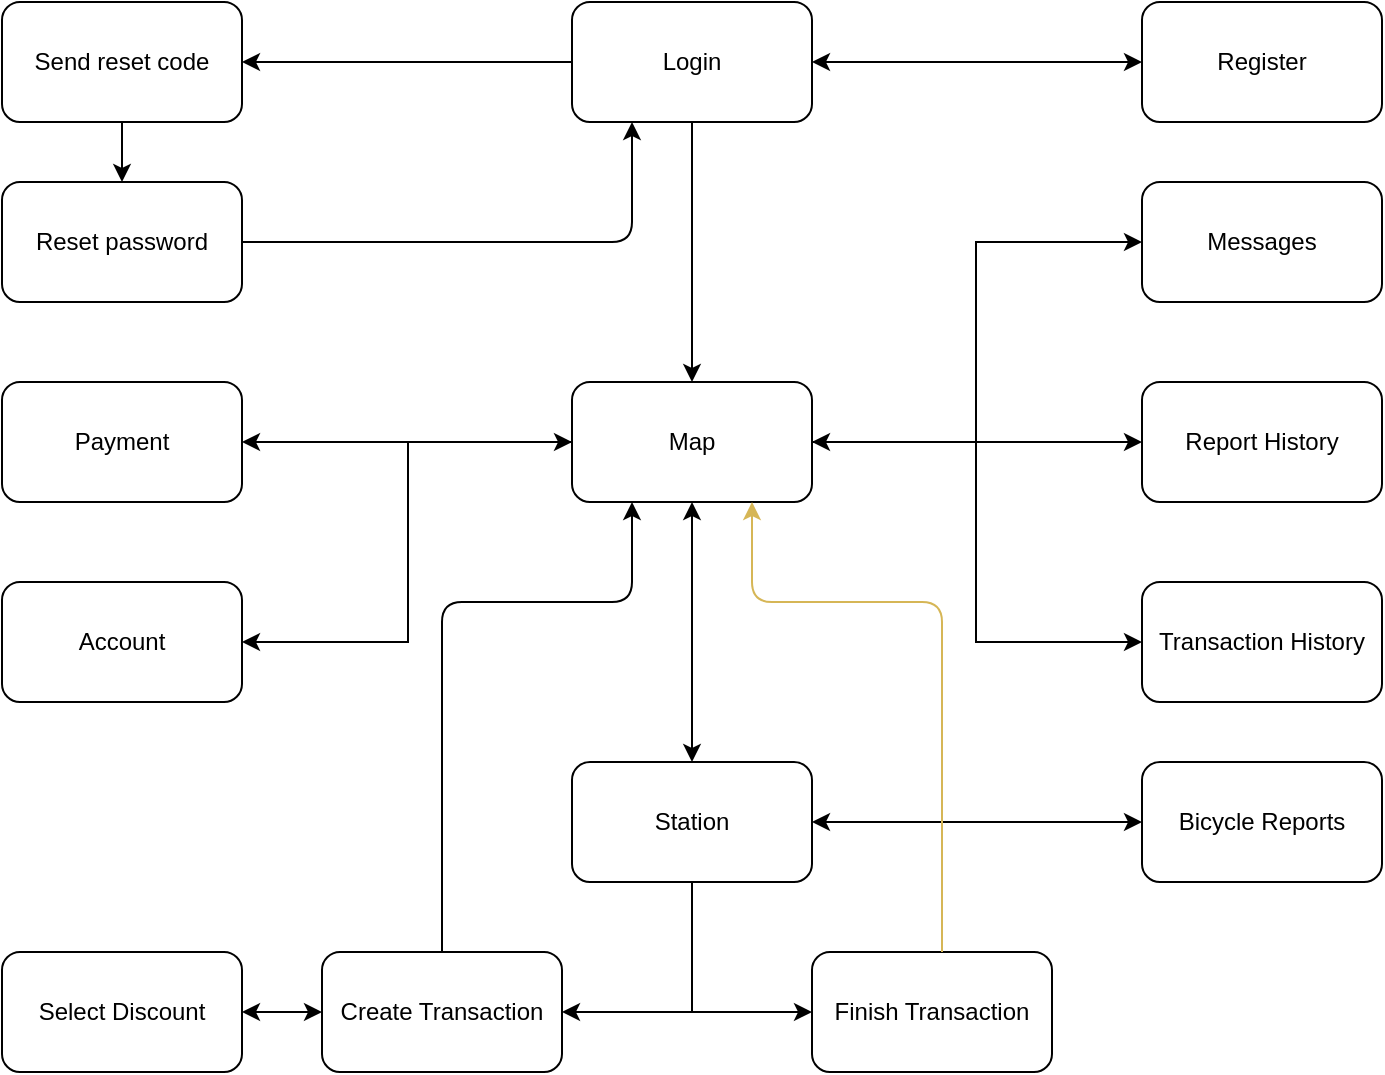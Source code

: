 <mxfile version="13.3.0" type="device"><diagram id="B2rT5HjUQwPx_M8W4fdV" name="Page-1"><mxGraphModel dx="1102" dy="614" grid="1" gridSize="10" guides="1" tooltips="1" connect="1" arrows="1" fold="1" page="1" pageScale="1" pageWidth="850" pageHeight="1100" math="0" shadow="0"><root><mxCell id="0"/><mxCell id="1" parent="0"/><mxCell id="mdbSINSkIlMMhO8xq1C6-6" style="edgeStyle=orthogonalEdgeStyle;rounded=0;orthogonalLoop=1;jettySize=auto;html=1;exitX=0;exitY=0.5;exitDx=0;exitDy=0;entryX=1;entryY=0.5;entryDx=0;entryDy=0;" parent="1" source="mdbSINSkIlMMhO8xq1C6-1" target="mdbSINSkIlMMhO8xq1C6-2" edge="1"><mxGeometry relative="1" as="geometry"><Array as="points"><mxPoint x="240" y="50"/><mxPoint x="240" y="50"/></Array></mxGeometry></mxCell><mxCell id="mdbSINSkIlMMhO8xq1C6-8" style="edgeStyle=orthogonalEdgeStyle;rounded=0;orthogonalLoop=1;jettySize=auto;html=1;exitX=0.5;exitY=1;exitDx=0;exitDy=0;entryX=0.5;entryY=0;entryDx=0;entryDy=0;" parent="1" source="mdbSINSkIlMMhO8xq1C6-1" target="mdbSINSkIlMMhO8xq1C6-5" edge="1"><mxGeometry relative="1" as="geometry"/></mxCell><mxCell id="mdbSINSkIlMMhO8xq1C6-1" value="Login" style="rounded=1;whiteSpace=wrap;html=1;" parent="1" vertex="1"><mxGeometry x="365" y="20" width="120" height="60" as="geometry"/></mxCell><mxCell id="mdbSINSkIlMMhO8xq1C6-2" value="Send reset code" style="rounded=1;whiteSpace=wrap;html=1;" parent="1" vertex="1"><mxGeometry x="80" y="20" width="120" height="60" as="geometry"/></mxCell><mxCell id="mdbSINSkIlMMhO8xq1C6-3" value="Register" style="rounded=1;whiteSpace=wrap;html=1;" parent="1" vertex="1"><mxGeometry x="650" y="20" width="120" height="60" as="geometry"/></mxCell><mxCell id="mdbSINSkIlMMhO8xq1C6-15" style="edgeStyle=orthogonalEdgeStyle;rounded=0;orthogonalLoop=1;jettySize=auto;html=1;exitX=1;exitY=0.5;exitDx=0;exitDy=0;entryX=0;entryY=0.5;entryDx=0;entryDy=0;entryPerimeter=0;" parent="1" target="mdbSINSkIlMMhO8xq1C6-10" edge="1"><mxGeometry relative="1" as="geometry"><mxPoint x="482" y="240" as="sourcePoint"/><mxPoint x="647" y="140" as="targetPoint"/><Array as="points"><mxPoint x="567" y="240"/><mxPoint x="567" y="140"/></Array></mxGeometry></mxCell><mxCell id="mdbSINSkIlMMhO8xq1C6-5" value="Map" style="rounded=1;whiteSpace=wrap;html=1;" parent="1" vertex="1"><mxGeometry x="365" y="210" width="120" height="60" as="geometry"/></mxCell><mxCell id="mdbSINSkIlMMhO8xq1C6-24" style="edgeStyle=orthogonalEdgeStyle;rounded=0;orthogonalLoop=1;jettySize=auto;html=1;exitX=0.5;exitY=1;exitDx=0;exitDy=0;entryX=1;entryY=0.5;entryDx=0;entryDy=0;" parent="1" source="mdbSINSkIlMMhO8xq1C6-9" target="mdbSINSkIlMMhO8xq1C6-18" edge="1"><mxGeometry relative="1" as="geometry"/></mxCell><mxCell id="mdbSINSkIlMMhO8xq1C6-9" value="Station" style="rounded=1;whiteSpace=wrap;html=1;" parent="1" vertex="1"><mxGeometry x="365" y="400" width="120" height="60" as="geometry"/></mxCell><mxCell id="mdbSINSkIlMMhO8xq1C6-10" value="Messages" style="rounded=1;whiteSpace=wrap;html=1;" parent="1" vertex="1"><mxGeometry x="650" y="110" width="120" height="60" as="geometry"/></mxCell><mxCell id="mdbSINSkIlMMhO8xq1C6-11" value="Bicycle Reports" style="rounded=1;whiteSpace=wrap;html=1;" parent="1" vertex="1"><mxGeometry x="650" y="400" width="120" height="60" as="geometry"/></mxCell><mxCell id="mdbSINSkIlMMhO8xq1C6-18" value="Create Transaction" style="rounded=1;whiteSpace=wrap;html=1;" parent="1" vertex="1"><mxGeometry x="240" y="495" width="120" height="60" as="geometry"/></mxCell><mxCell id="mdbSINSkIlMMhO8xq1C6-20" value="Payment" style="rounded=1;whiteSpace=wrap;html=1;" parent="1" vertex="1"><mxGeometry x="80" y="210" width="120" height="60" as="geometry"/></mxCell><mxCell id="NdCPiS96LxoHnwu1pCox-1" value="Account" style="rounded=1;whiteSpace=wrap;html=1;" vertex="1" parent="1"><mxGeometry x="80" y="310" width="120" height="60" as="geometry"/></mxCell><mxCell id="NdCPiS96LxoHnwu1pCox-2" style="edgeStyle=orthogonalEdgeStyle;rounded=0;orthogonalLoop=1;jettySize=auto;html=1;entryX=1;entryY=0.5;entryDx=0;entryDy=0;exitX=0;exitY=0.5;exitDx=0;exitDy=0;" edge="1" parent="1" source="mdbSINSkIlMMhO8xq1C6-5" target="NdCPiS96LxoHnwu1pCox-1"><mxGeometry relative="1" as="geometry"><mxPoint x="310" y="190" as="sourcePoint"/><mxPoint x="230" y="350" as="targetPoint"/><Array as="points"><mxPoint x="283" y="240"/><mxPoint x="283" y="340"/></Array></mxGeometry></mxCell><mxCell id="NdCPiS96LxoHnwu1pCox-4" value="Report History" style="rounded=1;whiteSpace=wrap;html=1;" vertex="1" parent="1"><mxGeometry x="650" y="210" width="120" height="60" as="geometry"/></mxCell><mxCell id="NdCPiS96LxoHnwu1pCox-5" value="Transaction History" style="rounded=1;whiteSpace=wrap;html=1;" vertex="1" parent="1"><mxGeometry x="650" y="310" width="120" height="60" as="geometry"/></mxCell><mxCell id="NdCPiS96LxoHnwu1pCox-7" style="edgeStyle=orthogonalEdgeStyle;rounded=0;orthogonalLoop=1;jettySize=auto;html=1;" edge="1" parent="1"><mxGeometry relative="1" as="geometry"><mxPoint x="492" y="240" as="sourcePoint"/><mxPoint x="650" y="340" as="targetPoint"/><Array as="points"><mxPoint x="567" y="240"/><mxPoint x="567" y="340"/></Array></mxGeometry></mxCell><mxCell id="NdCPiS96LxoHnwu1pCox-8" value="Finish Transaction" style="rounded=1;whiteSpace=wrap;html=1;" vertex="1" parent="1"><mxGeometry x="485" y="495" width="120" height="60" as="geometry"/></mxCell><mxCell id="NdCPiS96LxoHnwu1pCox-9" style="rounded=0;orthogonalLoop=1;jettySize=auto;html=1;entryX=0;entryY=0.5;entryDx=0;entryDy=0;" edge="1" parent="1" target="NdCPiS96LxoHnwu1pCox-8"><mxGeometry relative="1" as="geometry"><mxPoint x="425" y="460" as="sourcePoint"/><mxPoint x="400" y="630" as="targetPoint"/><Array as="points"><mxPoint x="425" y="525"/></Array></mxGeometry></mxCell><mxCell id="NdCPiS96LxoHnwu1pCox-10" value="Select Discount" style="rounded=1;whiteSpace=wrap;html=1;" vertex="1" parent="1"><mxGeometry x="80" y="495" width="120" height="60" as="geometry"/></mxCell><mxCell id="NdCPiS96LxoHnwu1pCox-12" value="Reset password" style="rounded=1;whiteSpace=wrap;html=1;" vertex="1" parent="1"><mxGeometry x="80" y="110" width="120" height="60" as="geometry"/></mxCell><mxCell id="NdCPiS96LxoHnwu1pCox-13" value="" style="endArrow=classic;html=1;exitX=0.5;exitY=1;exitDx=0;exitDy=0;entryX=0.5;entryY=0;entryDx=0;entryDy=0;" edge="1" parent="1" source="mdbSINSkIlMMhO8xq1C6-2" target="NdCPiS96LxoHnwu1pCox-12"><mxGeometry width="50" height="50" relative="1" as="geometry"><mxPoint x="310" y="190" as="sourcePoint"/><mxPoint x="360" y="140" as="targetPoint"/></mxGeometry></mxCell><mxCell id="NdCPiS96LxoHnwu1pCox-14" value="" style="endArrow=classic;startArrow=classic;html=1;entryX=0;entryY=0.5;entryDx=0;entryDy=0;exitX=1;exitY=0.5;exitDx=0;exitDy=0;" edge="1" parent="1" source="mdbSINSkIlMMhO8xq1C6-1" target="mdbSINSkIlMMhO8xq1C6-3"><mxGeometry width="50" height="50" relative="1" as="geometry"><mxPoint x="470" y="160" as="sourcePoint"/><mxPoint x="520" y="110" as="targetPoint"/></mxGeometry></mxCell><mxCell id="NdCPiS96LxoHnwu1pCox-15" value="" style="endArrow=classic;html=1;exitX=1;exitY=0.5;exitDx=0;exitDy=0;entryX=0.25;entryY=1;entryDx=0;entryDy=0;" edge="1" parent="1" source="NdCPiS96LxoHnwu1pCox-12" target="mdbSINSkIlMMhO8xq1C6-1"><mxGeometry width="50" height="50" relative="1" as="geometry"><mxPoint x="280" y="180" as="sourcePoint"/><mxPoint x="390" y="140" as="targetPoint"/><Array as="points"><mxPoint x="395" y="140"/></Array></mxGeometry></mxCell><mxCell id="NdCPiS96LxoHnwu1pCox-16" value="" style="endArrow=classic;startArrow=classic;html=1;entryX=0;entryY=0.5;entryDx=0;entryDy=0;exitX=1;exitY=0.5;exitDx=0;exitDy=0;" edge="1" parent="1" source="mdbSINSkIlMMhO8xq1C6-20" target="mdbSINSkIlMMhO8xq1C6-5"><mxGeometry width="50" height="50" relative="1" as="geometry"><mxPoint x="220" y="320" as="sourcePoint"/><mxPoint x="270" y="270" as="targetPoint"/></mxGeometry></mxCell><mxCell id="NdCPiS96LxoHnwu1pCox-17" value="" style="endArrow=classic;startArrow=classic;html=1;entryX=0;entryY=0.5;entryDx=0;entryDy=0;exitX=1;exitY=0.5;exitDx=0;exitDy=0;" edge="1" parent="1" source="mdbSINSkIlMMhO8xq1C6-5" target="NdCPiS96LxoHnwu1pCox-4"><mxGeometry width="50" height="50" relative="1" as="geometry"><mxPoint x="480" y="360" as="sourcePoint"/><mxPoint x="530" y="310" as="targetPoint"/></mxGeometry></mxCell><mxCell id="NdCPiS96LxoHnwu1pCox-18" value="" style="endArrow=classic;startArrow=classic;html=1;entryX=0.5;entryY=1;entryDx=0;entryDy=0;exitX=0.5;exitY=0;exitDx=0;exitDy=0;" edge="1" parent="1" source="mdbSINSkIlMMhO8xq1C6-9" target="mdbSINSkIlMMhO8xq1C6-5"><mxGeometry width="50" height="50" relative="1" as="geometry"><mxPoint x="320" y="400" as="sourcePoint"/><mxPoint x="370" y="350" as="targetPoint"/></mxGeometry></mxCell><mxCell id="NdCPiS96LxoHnwu1pCox-19" value="" style="endArrow=classic;startArrow=classic;html=1;entryX=0;entryY=0.5;entryDx=0;entryDy=0;exitX=1;exitY=0.5;exitDx=0;exitDy=0;" edge="1" parent="1" source="mdbSINSkIlMMhO8xq1C6-9" target="mdbSINSkIlMMhO8xq1C6-11"><mxGeometry width="50" height="50" relative="1" as="geometry"><mxPoint x="520" y="495" as="sourcePoint"/><mxPoint x="520" y="365" as="targetPoint"/></mxGeometry></mxCell><mxCell id="NdCPiS96LxoHnwu1pCox-20" value="" style="endArrow=classic;startArrow=classic;html=1;entryX=0;entryY=0.5;entryDx=0;entryDy=0;exitX=1;exitY=0.5;exitDx=0;exitDy=0;" edge="1" parent="1" source="NdCPiS96LxoHnwu1pCox-10" target="mdbSINSkIlMMhO8xq1C6-18"><mxGeometry width="50" height="50" relative="1" as="geometry"><mxPoint x="150" y="640" as="sourcePoint"/><mxPoint x="200" y="590" as="targetPoint"/></mxGeometry></mxCell><mxCell id="NdCPiS96LxoHnwu1pCox-21" value="" style="endArrow=classic;html=1;exitX=0.5;exitY=0;exitDx=0;exitDy=0;entryX=0.25;entryY=1;entryDx=0;entryDy=0;" edge="1" parent="1" source="mdbSINSkIlMMhO8xq1C6-18" target="mdbSINSkIlMMhO8xq1C6-5"><mxGeometry width="50" height="50" relative="1" as="geometry"><mxPoint x="270" y="500" as="sourcePoint"/><mxPoint x="390" y="320" as="targetPoint"/><Array as="points"><mxPoint x="300" y="320"/><mxPoint x="395" y="320"/></Array></mxGeometry></mxCell><mxCell id="NdCPiS96LxoHnwu1pCox-22" value="" style="endArrow=classic;html=1;exitX=0.5;exitY=0;exitDx=0;exitDy=0;entryX=0.75;entryY=1;entryDx=0;entryDy=0;fillColor=#fff2cc;strokeColor=#d6b656;" edge="1" parent="1" target="mdbSINSkIlMMhO8xq1C6-5"><mxGeometry width="50" height="50" relative="1" as="geometry"><mxPoint x="550" y="495" as="sourcePoint"/><mxPoint x="645" y="270" as="targetPoint"/><Array as="points"><mxPoint x="550" y="320"/><mxPoint x="455" y="320"/></Array></mxGeometry></mxCell></root></mxGraphModel></diagram></mxfile>